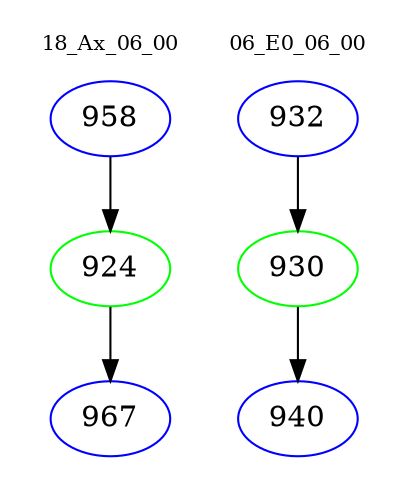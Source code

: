 digraph{
subgraph cluster_0 {
color = white
label = "18_Ax_06_00";
fontsize=10;
T0_958 [label="958", color="blue"]
T0_958 -> T0_924 [color="black"]
T0_924 [label="924", color="green"]
T0_924 -> T0_967 [color="black"]
T0_967 [label="967", color="blue"]
}
subgraph cluster_1 {
color = white
label = "06_E0_06_00";
fontsize=10;
T1_932 [label="932", color="blue"]
T1_932 -> T1_930 [color="black"]
T1_930 [label="930", color="green"]
T1_930 -> T1_940 [color="black"]
T1_940 [label="940", color="blue"]
}
}
